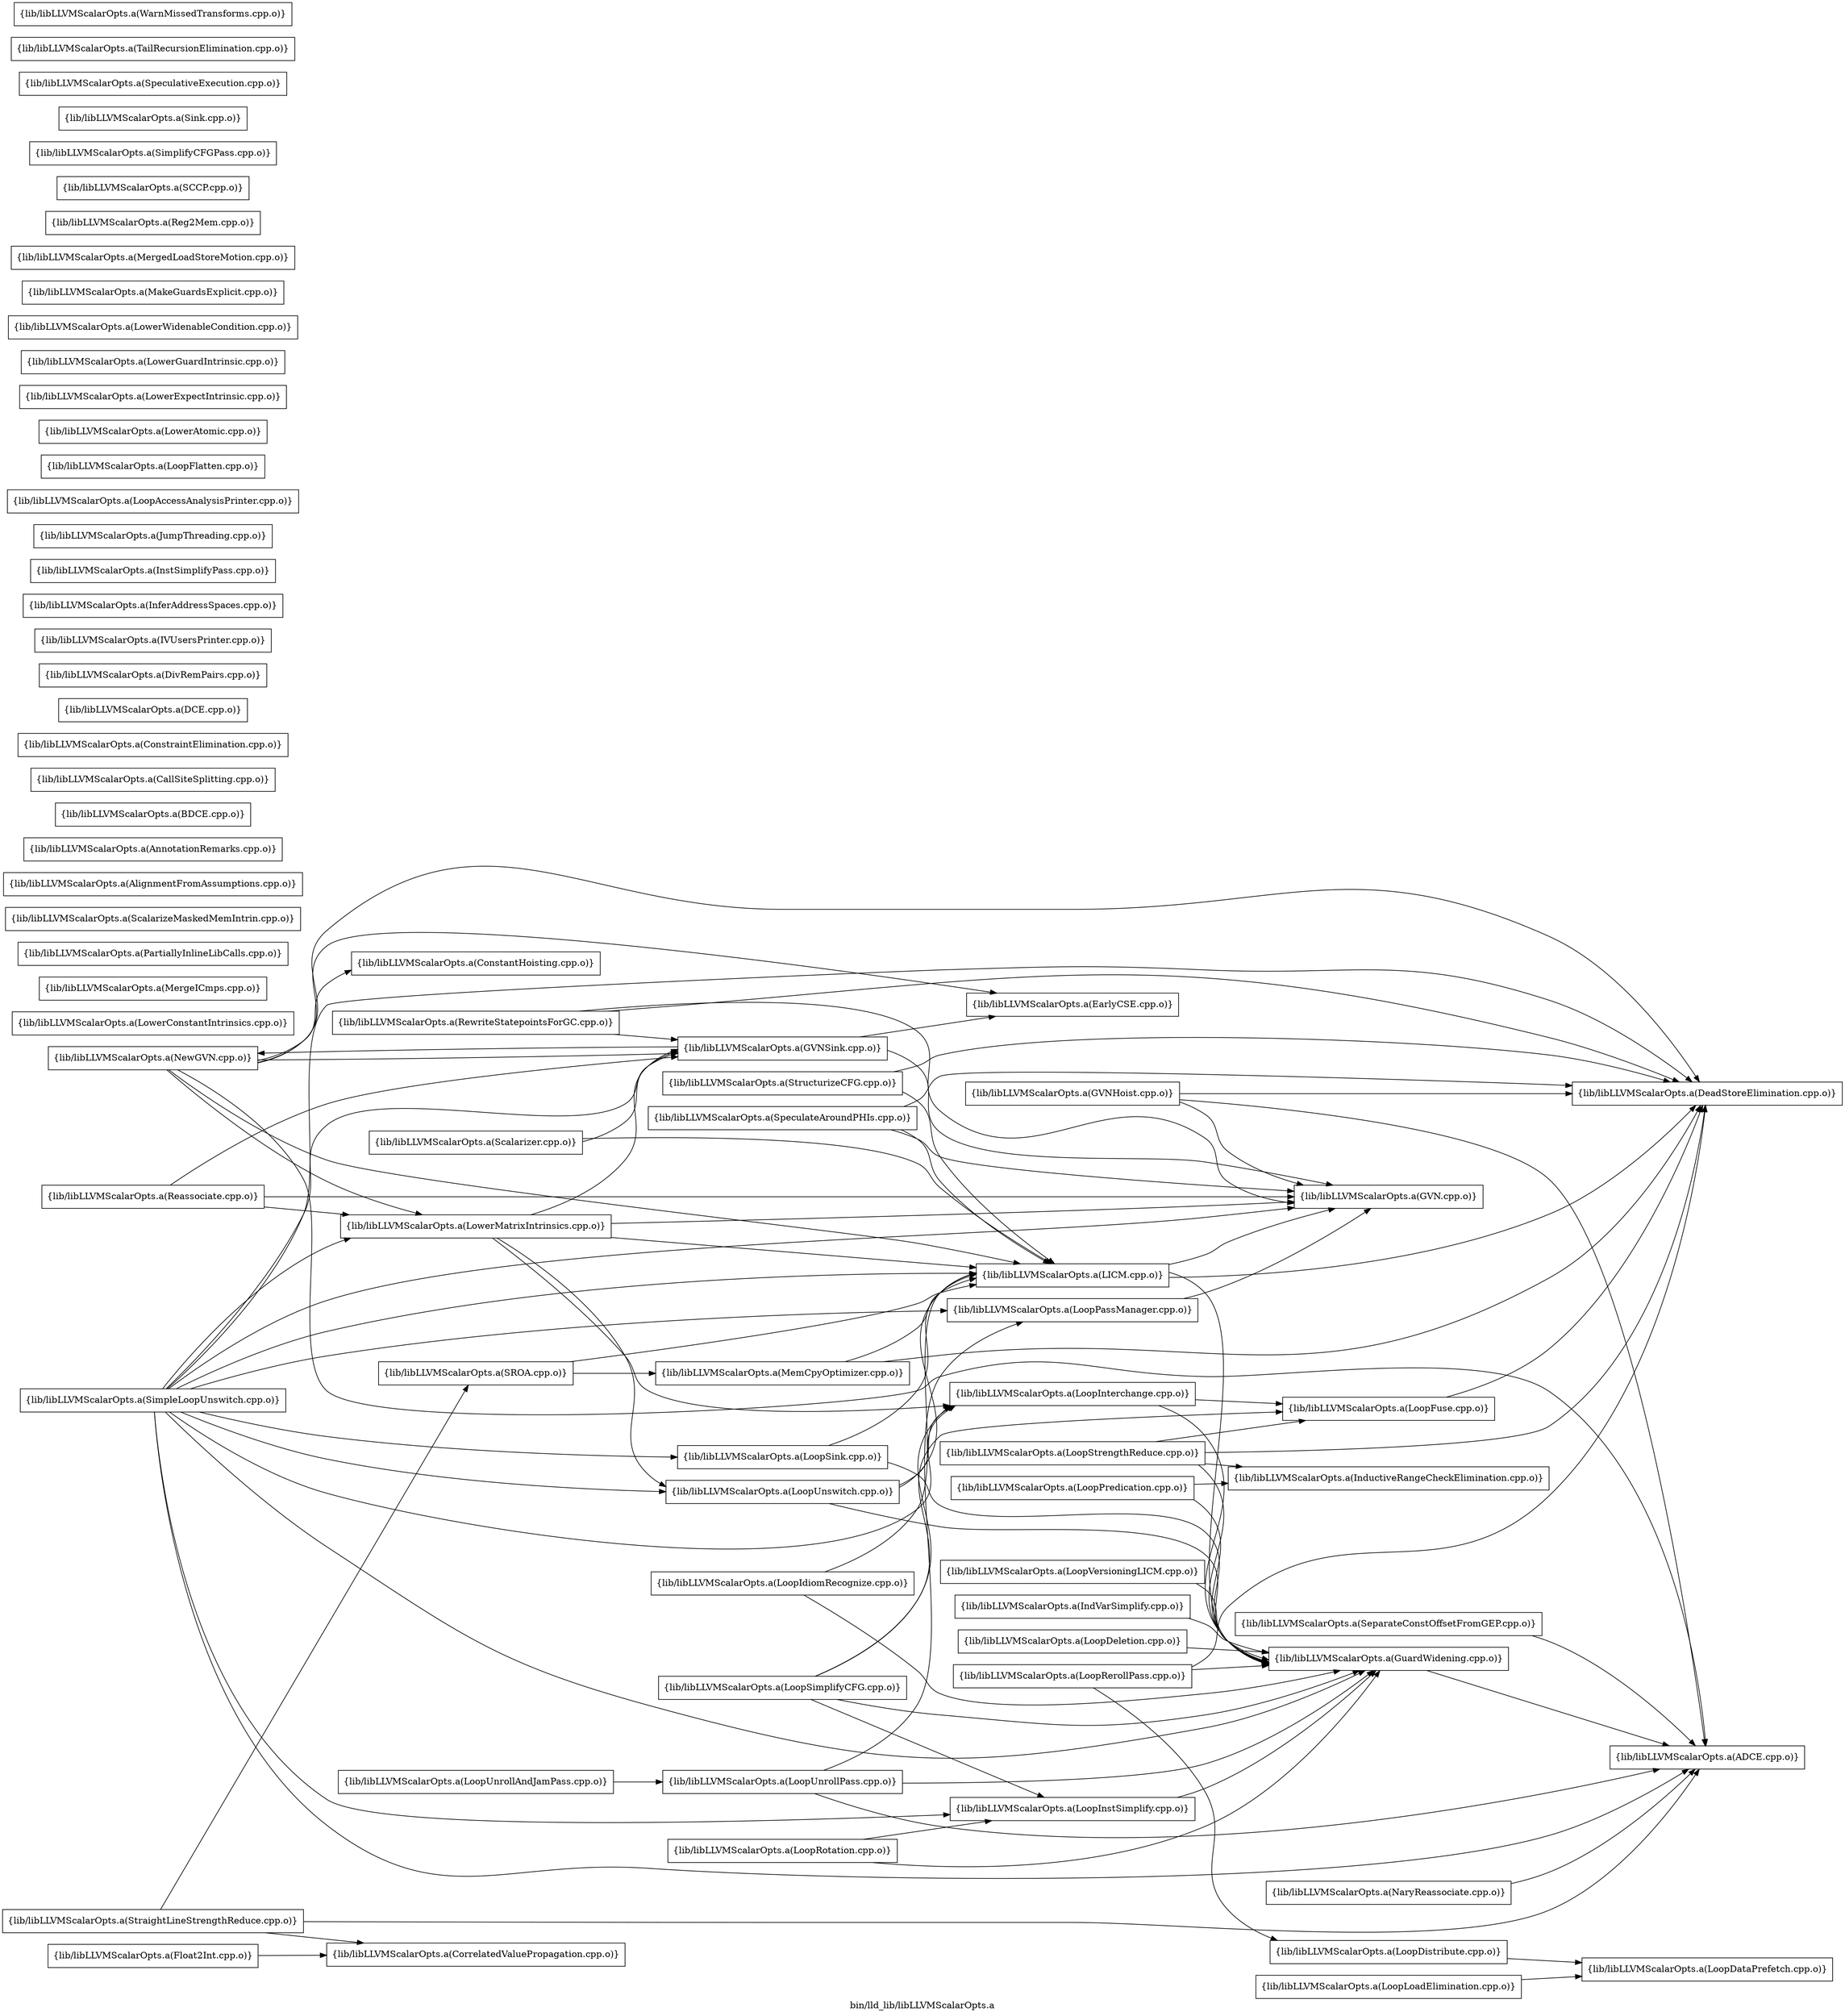 digraph "bin/lld_lib/libLLVMScalarOpts.a" {
	label="bin/lld_lib/libLLVMScalarOpts.a";
	rankdir=LR;

	Node0x561977b3d448 [shape=record,shape=box,group=0,label="{lib/libLLVMScalarOpts.a(ConstantHoisting.cpp.o)}"];
	Node0x561977b2bd38 [shape=record,shape=box,group=0,label="{lib/libLLVMScalarOpts.a(LoopStrengthReduce.cpp.o)}"];
	Node0x561977b2bd38 -> Node0x561977b407d8;
	Node0x561977b2bd38 -> Node0x561977b30fb8;
	Node0x561977b2bd38 -> Node0x561977b39e38;
	Node0x561977b2bd38 -> Node0x561977b420d8;
	Node0x561977b42998 [shape=record,shape=box,group=0,label="{lib/libLLVMScalarOpts.a(LowerConstantIntrinsics.cpp.o)}"];
	Node0x561977b398e8 [shape=record,shape=box,group=0,label="{lib/libLLVMScalarOpts.a(MergeICmps.cpp.o)}"];
	Node0x561977b38d58 [shape=record,shape=box,group=0,label="{lib/libLLVMScalarOpts.a(PartiallyInlineLibCalls.cpp.o)}"];
	Node0x561977b327c8 [shape=record,shape=box,group=0,label="{lib/libLLVMScalarOpts.a(ScalarizeMaskedMemIntrin.cpp.o)}"];
	Node0x561977b29d08 [shape=record,shape=box,group=0,label="{lib/libLLVMScalarOpts.a(ADCE.cpp.o)}"];
	Node0x561977b29128 [shape=record,shape=box,group=0,label="{lib/libLLVMScalarOpts.a(AlignmentFromAssumptions.cpp.o)}"];
	Node0x561977b28f48 [shape=record,shape=box,group=0,label="{lib/libLLVMScalarOpts.a(AnnotationRemarks.cpp.o)}"];
	Node0x561977b2dd18 [shape=record,shape=box,group=0,label="{lib/libLLVMScalarOpts.a(BDCE.cpp.o)}"];
	Node0x561977b2cd78 [shape=record,shape=box,group=0,label="{lib/libLLVMScalarOpts.a(CallSiteSplitting.cpp.o)}"];
	Node0x561977b3d038 [shape=record,shape=box,group=0,label="{lib/libLLVMScalarOpts.a(ConstraintElimination.cpp.o)}"];
	Node0x561977b42268 [shape=record,shape=box,group=0,label="{lib/libLLVMScalarOpts.a(CorrelatedValuePropagation.cpp.o)}"];
	Node0x561977b40f08 [shape=record,shape=box,group=0,label="{lib/libLLVMScalarOpts.a(DCE.cpp.o)}"];
	Node0x561977b407d8 [shape=record,shape=box,group=0,label="{lib/libLLVMScalarOpts.a(DeadStoreElimination.cpp.o)}"];
	Node0x561977b40198 [shape=record,shape=box,group=0,label="{lib/libLLVMScalarOpts.a(DivRemPairs.cpp.o)}"];
	Node0x561977b3fb08 [shape=record,shape=box,group=0,label="{lib/libLLVMScalarOpts.a(EarlyCSE.cpp.o)}"];
	Node0x561977b304c8 [shape=record,shape=box,group=0,label="{lib/libLLVMScalarOpts.a(Float2Int.cpp.o)}"];
	Node0x561977b304c8 -> Node0x561977b42268;
	Node0x561977b30fb8 [shape=record,shape=box,group=0,label="{lib/libLLVMScalarOpts.a(GuardWidening.cpp.o)}"];
	Node0x561977b30fb8 -> Node0x561977b29d08;
	Node0x561977b31238 [shape=record,shape=box,group=0,label="{lib/libLLVMScalarOpts.a(GVN.cpp.o)}"];
	Node0x561977b31918 [shape=record,shape=box,group=0,label="{lib/libLLVMScalarOpts.a(GVNHoist.cpp.o)}"];
	Node0x561977b31918 -> Node0x561977b29d08;
	Node0x561977b31918 -> Node0x561977b407d8;
	Node0x561977b31918 -> Node0x561977b31238;
	Node0x561977b40738 [shape=record,shape=box,group=0,label="{lib/libLLVMScalarOpts.a(GVNSink.cpp.o)}"];
	Node0x561977b40738 -> Node0x561977b3fb08;
	Node0x561977b40738 -> Node0x561977b31238;
	Node0x561977b40738 -> Node0x561977b38768;
	Node0x561977b391b8 [shape=record,shape=box,group=0,label="{lib/libLLVMScalarOpts.a(IVUsersPrinter.cpp.o)}"];
	Node0x561977b39e38 [shape=record,shape=box,group=0,label="{lib/libLLVMScalarOpts.a(InductiveRangeCheckElimination.cpp.o)}"];
	Node0x561977b39fc8 [shape=record,shape=box,group=0,label="{lib/libLLVMScalarOpts.a(IndVarSimplify.cpp.o)}"];
	Node0x561977b39fc8 -> Node0x561977b30fb8;
	Node0x561977b385d8 [shape=record,shape=box,group=0,label="{lib/libLLVMScalarOpts.a(InferAddressSpaces.cpp.o)}"];
	Node0x561977b38678 [shape=record,shape=box,group=0,label="{lib/libLLVMScalarOpts.a(InstSimplifyPass.cpp.o)}"];
	Node0x561977b3bc38 [shape=record,shape=box,group=0,label="{lib/libLLVMScalarOpts.a(JumpThreading.cpp.o)}"];
	Node0x561977b3be18 [shape=record,shape=box,group=0,label="{lib/libLLVMScalarOpts.a(LICM.cpp.o)}"];
	Node0x561977b3be18 -> Node0x561977b407d8;
	Node0x561977b3be18 -> Node0x561977b30fb8;
	Node0x561977b3be18 -> Node0x561977b31238;
	Node0x561977b3ca98 [shape=record,shape=box,group=0,label="{lib/libLLVMScalarOpts.a(LoopAccessAnalysisPrinter.cpp.o)}"];
	Node0x561977b3a658 [shape=record,shape=box,group=0,label="{lib/libLLVMScalarOpts.a(LoopSink.cpp.o)}"];
	Node0x561977b3a658 -> Node0x561977b30fb8;
	Node0x561977b3a658 -> Node0x561977b3be18;
	Node0x561977b3a888 [shape=record,shape=box,group=0,label="{lib/libLLVMScalarOpts.a(LoopDeletion.cpp.o)}"];
	Node0x561977b3a888 -> Node0x561977b30fb8;
	Node0x561977b470d8 [shape=record,shape=box,group=0,label="{lib/libLLVMScalarOpts.a(LoopDataPrefetch.cpp.o)}"];
	Node0x561977b41ea8 [shape=record,shape=box,group=0,label="{lib/libLLVMScalarOpts.a(LoopDistribute.cpp.o)}"];
	Node0x561977b41ea8 -> Node0x561977b470d8;
	Node0x561977b420d8 [shape=record,shape=box,group=0,label="{lib/libLLVMScalarOpts.a(LoopFuse.cpp.o)}"];
	Node0x561977b420d8 -> Node0x561977b407d8;
	Node0x561977b42da8 [shape=record,shape=box,group=0,label="{lib/libLLVMScalarOpts.a(LoopIdiomRecognize.cpp.o)}"];
	Node0x561977b42da8 -> Node0x561977b30fb8;
	Node0x561977b42da8 -> Node0x561977b3be18;
	Node0x561977b43168 [shape=record,shape=box,group=0,label="{lib/libLLVMScalarOpts.a(LoopInstSimplify.cpp.o)}"];
	Node0x561977b43168 -> Node0x561977b30fb8;
	Node0x561977b43d98 [shape=record,shape=box,group=0,label="{lib/libLLVMScalarOpts.a(LoopInterchange.cpp.o)}"];
	Node0x561977b43d98 -> Node0x561977b30fb8;
	Node0x561977b43d98 -> Node0x561977b420d8;
	Node0x561977b44068 [shape=record,shape=box,group=0,label="{lib/libLLVMScalarOpts.a(LoopFlatten.cpp.o)}"];
	Node0x561977b3f388 [shape=record,shape=box,group=0,label="{lib/libLLVMScalarOpts.a(LoopLoadElimination.cpp.o)}"];
	Node0x561977b3f388 -> Node0x561977b470d8;
	Node0x561977b40468 [shape=record,shape=box,group=0,label="{lib/libLLVMScalarOpts.a(LoopPassManager.cpp.o)}"];
	Node0x561977b40468 -> Node0x561977b31238;
	Node0x561977b40238 [shape=record,shape=box,group=0,label="{lib/libLLVMScalarOpts.a(LoopPredication.cpp.o)}"];
	Node0x561977b40238 -> Node0x561977b30fb8;
	Node0x561977b40238 -> Node0x561977b39e38;
	Node0x561977b409b8 [shape=record,shape=box,group=0,label="{lib/libLLVMScalarOpts.a(LoopRerollPass.cpp.o)}"];
	Node0x561977b409b8 -> Node0x561977b407d8;
	Node0x561977b409b8 -> Node0x561977b30fb8;
	Node0x561977b409b8 -> Node0x561977b41ea8;
	Node0x561977b2a618 [shape=record,shape=box,group=0,label="{lib/libLLVMScalarOpts.a(LoopRotation.cpp.o)}"];
	Node0x561977b2a618 -> Node0x561977b30fb8;
	Node0x561977b2a618 -> Node0x561977b43168;
	Node0x561977b2b298 [shape=record,shape=box,group=0,label="{lib/libLLVMScalarOpts.a(LoopSimplifyCFG.cpp.o)}"];
	Node0x561977b2b298 -> Node0x561977b30fb8;
	Node0x561977b2b298 -> Node0x561977b420d8;
	Node0x561977b2b298 -> Node0x561977b43168;
	Node0x561977b2b298 -> Node0x561977b43d98;
	Node0x561977b2b5b8 [shape=record,shape=box,group=0,label="{lib/libLLVMScalarOpts.a(LoopUnrollPass.cpp.o)}"];
	Node0x561977b2b5b8 -> Node0x561977b29d08;
	Node0x561977b2b5b8 -> Node0x561977b30fb8;
	Node0x561977b2b5b8 -> Node0x561977b40468;
	Node0x561977b2c198 [shape=record,shape=box,group=0,label="{lib/libLLVMScalarOpts.a(LoopUnrollAndJamPass.cpp.o)}"];
	Node0x561977b2c198 -> Node0x561977b2b5b8;
	Node0x561977b2caf8 [shape=record,shape=box,group=0,label="{lib/libLLVMScalarOpts.a(LoopVersioningLICM.cpp.o)}"];
	Node0x561977b2caf8 -> Node0x561977b30fb8;
	Node0x561977b2d778 [shape=record,shape=box,group=0,label="{lib/libLLVMScalarOpts.a(LowerAtomic.cpp.o)}"];
	Node0x561977b42038 [shape=record,shape=box,group=0,label="{lib/libLLVMScalarOpts.a(LowerExpectIntrinsic.cpp.o)}"];
	Node0x561977b42ee8 [shape=record,shape=box,group=0,label="{lib/libLLVMScalarOpts.a(LowerGuardIntrinsic.cpp.o)}"];
	Node0x561977b37a98 [shape=record,shape=box,group=0,label="{lib/libLLVMScalarOpts.a(LowerMatrixIntrinsics.cpp.o)}"];
	Node0x561977b37a98 -> Node0x561977b31238;
	Node0x561977b37a98 -> Node0x561977b40738;
	Node0x561977b37a98 -> Node0x561977b3be18;
	Node0x561977b37a98 -> Node0x561977b43d98;
	Node0x561977b37a98 -> Node0x561977b2ceb8;
	Node0x561977b37408 [shape=record,shape=box,group=0,label="{lib/libLLVMScalarOpts.a(LowerWidenableCondition.cpp.o)}"];
	Node0x561977b36d28 [shape=record,shape=box,group=0,label="{lib/libLLVMScalarOpts.a(MakeGuardsExplicit.cpp.o)}"];
	Node0x561977b39208 [shape=record,shape=box,group=0,label="{lib/libLLVMScalarOpts.a(MemCpyOptimizer.cpp.o)}"];
	Node0x561977b39208 -> Node0x561977b407d8;
	Node0x561977b39208 -> Node0x561977b3be18;
	Node0x561977b3a018 [shape=record,shape=box,group=0,label="{lib/libLLVMScalarOpts.a(MergedLoadStoreMotion.cpp.o)}"];
	Node0x561977b37fe8 [shape=record,shape=box,group=0,label="{lib/libLLVMScalarOpts.a(NaryReassociate.cpp.o)}"];
	Node0x561977b37fe8 -> Node0x561977b29d08;
	Node0x561977b38768 [shape=record,shape=box,group=0,label="{lib/libLLVMScalarOpts.a(NewGVN.cpp.o)}"];
	Node0x561977b38768 -> Node0x561977b29d08;
	Node0x561977b38768 -> Node0x561977b3d448;
	Node0x561977b38768 -> Node0x561977b407d8;
	Node0x561977b38768 -> Node0x561977b3fb08;
	Node0x561977b38768 -> Node0x561977b40738;
	Node0x561977b38768 -> Node0x561977b3be18;
	Node0x561977b38768 -> Node0x561977b37a98;
	Node0x561977b3be68 [shape=record,shape=box,group=0,label="{lib/libLLVMScalarOpts.a(Reassociate.cpp.o)}"];
	Node0x561977b3be68 -> Node0x561977b31238;
	Node0x561977b3be68 -> Node0x561977b40738;
	Node0x561977b3be68 -> Node0x561977b37a98;
	Node0x561977b3c778 [shape=record,shape=box,group=0,label="{lib/libLLVMScalarOpts.a(Reg2Mem.cpp.o)}"];
	Node0x561977b2f618 [shape=record,shape=box,group=0,label="{lib/libLLVMScalarOpts.a(RewriteStatepointsForGC.cpp.o)}"];
	Node0x561977b2f618 -> Node0x561977b407d8;
	Node0x561977b2f618 -> Node0x561977b31238;
	Node0x561977b2f618 -> Node0x561977b40738;
	Node0x561977b31878 [shape=record,shape=box,group=0,label="{lib/libLLVMScalarOpts.a(SCCP.cpp.o)}"];
	Node0x561977b306f8 [shape=record,shape=box,group=0,label="{lib/libLLVMScalarOpts.a(SROA.cpp.o)}"];
	Node0x561977b306f8 -> Node0x561977b3be18;
	Node0x561977b306f8 -> Node0x561977b39208;
	Node0x561977b32598 [shape=record,shape=box,group=0,label="{lib/libLLVMScalarOpts.a(Scalarizer.cpp.o)}"];
	Node0x561977b32598 -> Node0x561977b40738;
	Node0x561977b32598 -> Node0x561977b3be18;
	Node0x561977b32138 [shape=record,shape=box,group=0,label="{lib/libLLVMScalarOpts.a(SeparateConstOffsetFromGEP.cpp.o)}"];
	Node0x561977b32138 -> Node0x561977b29d08;
	Node0x561977b29d58 [shape=record,shape=box,group=0,label="{lib/libLLVMScalarOpts.a(SimpleLoopUnswitch.cpp.o)}"];
	Node0x561977b29d58 -> Node0x561977b29d08;
	Node0x561977b29d58 -> Node0x561977b407d8;
	Node0x561977b29d58 -> Node0x561977b30fb8;
	Node0x561977b29d58 -> Node0x561977b31238;
	Node0x561977b29d58 -> Node0x561977b40738;
	Node0x561977b29d58 -> Node0x561977b3be18;
	Node0x561977b29d58 -> Node0x561977b3a658;
	Node0x561977b29d58 -> Node0x561977b43168;
	Node0x561977b29d58 -> Node0x561977b43d98;
	Node0x561977b29d58 -> Node0x561977b40468;
	Node0x561977b29d58 -> Node0x561977b2ceb8;
	Node0x561977b29d58 -> Node0x561977b37a98;
	Node0x561977b29b28 [shape=record,shape=box,group=0,label="{lib/libLLVMScalarOpts.a(SimplifyCFGPass.cpp.o)}"];
	Node0x561977b28e08 [shape=record,shape=box,group=0,label="{lib/libLLVMScalarOpts.a(Sink.cpp.o)}"];
	Node0x561977b2b428 [shape=record,shape=box,group=0,label="{lib/libLLVMScalarOpts.a(SpeculativeExecution.cpp.o)}"];
	Node0x561977b2a6b8 [shape=record,shape=box,group=0,label="{lib/libLLVMScalarOpts.a(SpeculateAroundPHIs.cpp.o)}"];
	Node0x561977b2a6b8 -> Node0x561977b407d8;
	Node0x561977b2a6b8 -> Node0x561977b31238;
	Node0x561977b2a6b8 -> Node0x561977b3be18;
	Node0x561977b36dc8 [shape=record,shape=box,group=0,label="{lib/libLLVMScalarOpts.a(StraightLineStrengthReduce.cpp.o)}"];
	Node0x561977b36dc8 -> Node0x561977b29d08;
	Node0x561977b36dc8 -> Node0x561977b42268;
	Node0x561977b36dc8 -> Node0x561977b306f8;
	Node0x561977b37d18 [shape=record,shape=box,group=0,label="{lib/libLLVMScalarOpts.a(StructurizeCFG.cpp.o)}"];
	Node0x561977b37d18 -> Node0x561977b407d8;
	Node0x561977b37d18 -> Node0x561977b3be18;
	Node0x561977b243f8 [shape=record,shape=box,group=0,label="{lib/libLLVMScalarOpts.a(TailRecursionElimination.cpp.o)}"];
	Node0x561977b24bc8 [shape=record,shape=box,group=0,label="{lib/libLLVMScalarOpts.a(WarnMissedTransforms.cpp.o)}"];
	Node0x561977b2ceb8 [shape=record,shape=box,group=0,label="{lib/libLLVMScalarOpts.a(LoopUnswitch.cpp.o)}"];
	Node0x561977b2ceb8 -> Node0x561977b30fb8;
	Node0x561977b2ceb8 -> Node0x561977b3be18;
	Node0x561977b2ceb8 -> Node0x561977b43d98;
}
